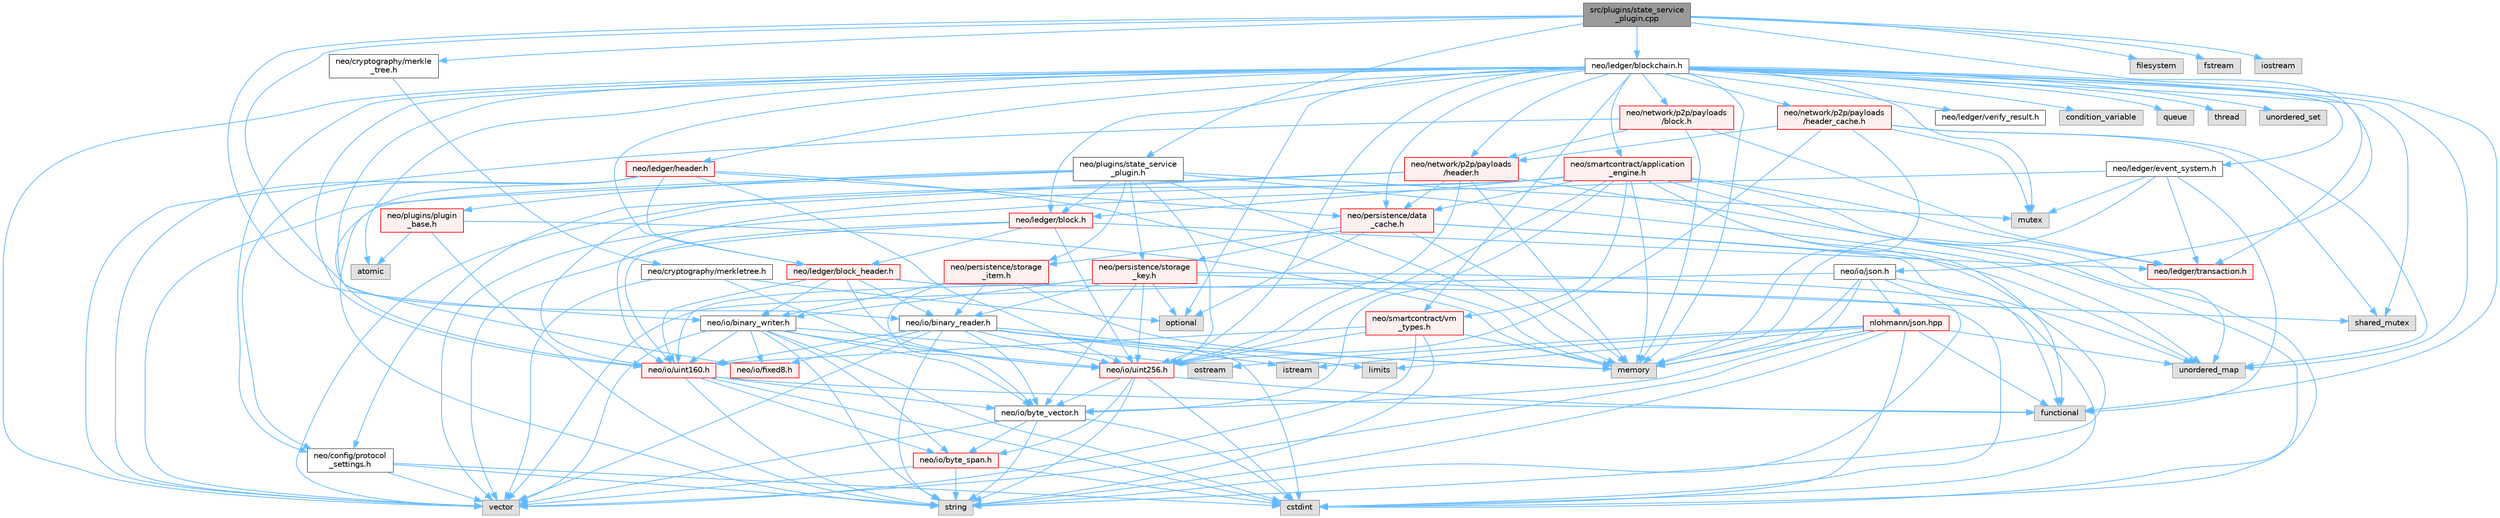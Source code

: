 digraph "src/plugins/state_service_plugin.cpp"
{
 // LATEX_PDF_SIZE
  bgcolor="transparent";
  edge [fontname=Helvetica,fontsize=10,labelfontname=Helvetica,labelfontsize=10];
  node [fontname=Helvetica,fontsize=10,shape=box,height=0.2,width=0.4];
  Node1 [id="Node000001",label="src/plugins/state_service\l_plugin.cpp",height=0.2,width=0.4,color="gray40", fillcolor="grey60", style="filled", fontcolor="black",tooltip=" "];
  Node1 -> Node2 [id="edge1_Node000001_Node000002",color="steelblue1",style="solid",tooltip=" "];
  Node2 [id="Node000002",label="neo/cryptography/merkle\l_tree.h",height=0.2,width=0.4,color="grey40", fillcolor="white", style="filled",URL="$merkle__tree_8h.html",tooltip=" "];
  Node2 -> Node3 [id="edge2_Node000002_Node000003",color="steelblue1",style="solid",tooltip=" "];
  Node3 [id="Node000003",label="neo/cryptography/merkletree.h",height=0.2,width=0.4,color="grey40", fillcolor="white", style="filled",URL="$merkletree_8h.html",tooltip=" "];
  Node3 -> Node4 [id="edge3_Node000003_Node000004",color="steelblue1",style="solid",tooltip=" "];
  Node4 [id="Node000004",label="neo/io/uint256.h",height=0.2,width=0.4,color="red", fillcolor="#FFF0F0", style="filled",URL="$uint256_8h.html",tooltip=" "];
  Node4 -> Node5 [id="edge4_Node000004_Node000005",color="steelblue1",style="solid",tooltip=" "];
  Node5 [id="Node000005",label="neo/io/byte_span.h",height=0.2,width=0.4,color="red", fillcolor="#FFF0F0", style="filled",URL="$io_2byte__span_8h.html",tooltip=" "];
  Node5 -> Node6 [id="edge5_Node000005_Node000006",color="steelblue1",style="solid",tooltip=" "];
  Node6 [id="Node000006",label="cstdint",height=0.2,width=0.4,color="grey60", fillcolor="#E0E0E0", style="filled",tooltip=" "];
  Node5 -> Node9 [id="edge6_Node000005_Node000009",color="steelblue1",style="solid",tooltip=" "];
  Node9 [id="Node000009",label="string",height=0.2,width=0.4,color="grey60", fillcolor="#E0E0E0", style="filled",tooltip=" "];
  Node5 -> Node10 [id="edge7_Node000005_Node000010",color="steelblue1",style="solid",tooltip=" "];
  Node10 [id="Node000010",label="vector",height=0.2,width=0.4,color="grey60", fillcolor="#E0E0E0", style="filled",tooltip=" "];
  Node4 -> Node11 [id="edge8_Node000004_Node000011",color="steelblue1",style="solid",tooltip=" "];
  Node11 [id="Node000011",label="neo/io/byte_vector.h",height=0.2,width=0.4,color="grey40", fillcolor="white", style="filled",URL="$io_2byte__vector_8h.html",tooltip=" "];
  Node11 -> Node5 [id="edge9_Node000011_Node000005",color="steelblue1",style="solid",tooltip=" "];
  Node11 -> Node6 [id="edge10_Node000011_Node000006",color="steelblue1",style="solid",tooltip=" "];
  Node11 -> Node9 [id="edge11_Node000011_Node000009",color="steelblue1",style="solid",tooltip=" "];
  Node11 -> Node10 [id="edge12_Node000011_Node000010",color="steelblue1",style="solid",tooltip=" "];
  Node4 -> Node6 [id="edge13_Node000004_Node000006",color="steelblue1",style="solid",tooltip=" "];
  Node4 -> Node16 [id="edge14_Node000004_Node000016",color="steelblue1",style="solid",tooltip=" "];
  Node16 [id="Node000016",label="functional",height=0.2,width=0.4,color="grey60", fillcolor="#E0E0E0", style="filled",tooltip=" "];
  Node4 -> Node9 [id="edge15_Node000004_Node000009",color="steelblue1",style="solid",tooltip=" "];
  Node3 -> Node17 [id="edge16_Node000003_Node000017",color="steelblue1",style="solid",tooltip=" "];
  Node17 [id="Node000017",label="optional",height=0.2,width=0.4,color="grey60", fillcolor="#E0E0E0", style="filled",tooltip=" "];
  Node3 -> Node10 [id="edge17_Node000003_Node000010",color="steelblue1",style="solid",tooltip=" "];
  Node1 -> Node18 [id="edge18_Node000001_Node000018",color="steelblue1",style="solid",tooltip=" "];
  Node18 [id="Node000018",label="neo/io/binary_reader.h",height=0.2,width=0.4,color="grey40", fillcolor="white", style="filled",URL="$binary__reader_8h.html",tooltip=" "];
  Node18 -> Node11 [id="edge19_Node000018_Node000011",color="steelblue1",style="solid",tooltip=" "];
  Node18 -> Node19 [id="edge20_Node000018_Node000019",color="steelblue1",style="solid",tooltip=" "];
  Node19 [id="Node000019",label="neo/io/fixed8.h",height=0.2,width=0.4,color="red", fillcolor="#FFF0F0", style="filled",URL="$io_2fixed8_8h.html",tooltip=" "];
  Node18 -> Node22 [id="edge21_Node000018_Node000022",color="steelblue1",style="solid",tooltip=" "];
  Node22 [id="Node000022",label="neo/io/uint160.h",height=0.2,width=0.4,color="red", fillcolor="#FFF0F0", style="filled",URL="$uint160_8h.html",tooltip=" "];
  Node22 -> Node5 [id="edge22_Node000022_Node000005",color="steelblue1",style="solid",tooltip=" "];
  Node22 -> Node11 [id="edge23_Node000022_Node000011",color="steelblue1",style="solid",tooltip=" "];
  Node22 -> Node6 [id="edge24_Node000022_Node000006",color="steelblue1",style="solid",tooltip=" "];
  Node22 -> Node16 [id="edge25_Node000022_Node000016",color="steelblue1",style="solid",tooltip=" "];
  Node22 -> Node9 [id="edge26_Node000022_Node000009",color="steelblue1",style="solid",tooltip=" "];
  Node18 -> Node4 [id="edge27_Node000018_Node000004",color="steelblue1",style="solid",tooltip=" "];
  Node18 -> Node6 [id="edge28_Node000018_Node000006",color="steelblue1",style="solid",tooltip=" "];
  Node18 -> Node23 [id="edge29_Node000018_Node000023",color="steelblue1",style="solid",tooltip=" "];
  Node23 [id="Node000023",label="istream",height=0.2,width=0.4,color="grey60", fillcolor="#E0E0E0", style="filled",tooltip=" "];
  Node18 -> Node21 [id="edge30_Node000018_Node000021",color="steelblue1",style="solid",tooltip=" "];
  Node21 [id="Node000021",label="limits",height=0.2,width=0.4,color="grey60", fillcolor="#E0E0E0", style="filled",tooltip=" "];
  Node18 -> Node13 [id="edge31_Node000018_Node000013",color="steelblue1",style="solid",tooltip=" "];
  Node13 [id="Node000013",label="memory",height=0.2,width=0.4,color="grey60", fillcolor="#E0E0E0", style="filled",tooltip=" "];
  Node18 -> Node9 [id="edge32_Node000018_Node000009",color="steelblue1",style="solid",tooltip=" "];
  Node18 -> Node10 [id="edge33_Node000018_Node000010",color="steelblue1",style="solid",tooltip=" "];
  Node1 -> Node24 [id="edge34_Node000001_Node000024",color="steelblue1",style="solid",tooltip=" "];
  Node24 [id="Node000024",label="neo/io/binary_writer.h",height=0.2,width=0.4,color="grey40", fillcolor="white", style="filled",URL="$binary__writer_8h.html",tooltip=" "];
  Node24 -> Node5 [id="edge35_Node000024_Node000005",color="steelblue1",style="solid",tooltip=" "];
  Node24 -> Node11 [id="edge36_Node000024_Node000011",color="steelblue1",style="solid",tooltip=" "];
  Node24 -> Node19 [id="edge37_Node000024_Node000019",color="steelblue1",style="solid",tooltip=" "];
  Node24 -> Node22 [id="edge38_Node000024_Node000022",color="steelblue1",style="solid",tooltip=" "];
  Node24 -> Node4 [id="edge39_Node000024_Node000004",color="steelblue1",style="solid",tooltip=" "];
  Node24 -> Node6 [id="edge40_Node000024_Node000006",color="steelblue1",style="solid",tooltip=" "];
  Node24 -> Node25 [id="edge41_Node000024_Node000025",color="steelblue1",style="solid",tooltip=" "];
  Node25 [id="Node000025",label="ostream",height=0.2,width=0.4,color="grey60", fillcolor="#E0E0E0", style="filled",tooltip=" "];
  Node24 -> Node9 [id="edge42_Node000024_Node000009",color="steelblue1",style="solid",tooltip=" "];
  Node24 -> Node10 [id="edge43_Node000024_Node000010",color="steelblue1",style="solid",tooltip=" "];
  Node1 -> Node26 [id="edge44_Node000001_Node000026",color="steelblue1",style="solid",tooltip=" "];
  Node26 [id="Node000026",label="neo/io/json.h",height=0.2,width=0.4,color="grey40", fillcolor="white", style="filled",URL="$io_2json_8h.html",tooltip=" "];
  Node26 -> Node11 [id="edge45_Node000026_Node000011",color="steelblue1",style="solid",tooltip=" "];
  Node26 -> Node13 [id="edge46_Node000026_Node000013",color="steelblue1",style="solid",tooltip=" "];
  Node26 -> Node27 [id="edge47_Node000026_Node000027",color="steelblue1",style="solid",tooltip=" "];
  Node27 [id="Node000027",label="nlohmann/json.hpp",height=0.2,width=0.4,color="red", fillcolor="#FFF0F0", style="filled",URL="$json_8hpp.html",tooltip=" "];
  Node27 -> Node16 [id="edge48_Node000027_Node000016",color="steelblue1",style="solid",tooltip=" "];
  Node27 -> Node13 [id="edge49_Node000027_Node000013",color="steelblue1",style="solid",tooltip=" "];
  Node27 -> Node9 [id="edge50_Node000027_Node000009",color="steelblue1",style="solid",tooltip=" "];
  Node27 -> Node10 [id="edge51_Node000027_Node000010",color="steelblue1",style="solid",tooltip=" "];
  Node27 -> Node37 [id="edge52_Node000027_Node000037",color="steelblue1",style="solid",tooltip=" "];
  Node37 [id="Node000037",label="unordered_map",height=0.2,width=0.4,color="grey60", fillcolor="#E0E0E0", style="filled",tooltip=" "];
  Node27 -> Node6 [id="edge53_Node000027_Node000006",color="steelblue1",style="solid",tooltip=" "];
  Node27 -> Node21 [id="edge54_Node000027_Node000021",color="steelblue1",style="solid",tooltip=" "];
  Node27 -> Node23 [id="edge55_Node000027_Node000023",color="steelblue1",style="solid",tooltip=" "];
  Node27 -> Node25 [id="edge56_Node000027_Node000025",color="steelblue1",style="solid",tooltip=" "];
  Node26 -> Node9 [id="edge57_Node000026_Node000009",color="steelblue1",style="solid",tooltip=" "];
  Node26 -> Node37 [id="edge58_Node000026_Node000037",color="steelblue1",style="solid",tooltip=" "];
  Node26 -> Node10 [id="edge59_Node000026_Node000010",color="steelblue1",style="solid",tooltip=" "];
  Node1 -> Node50 [id="edge60_Node000001_Node000050",color="steelblue1",style="solid",tooltip=" "];
  Node50 [id="Node000050",label="neo/ledger/blockchain.h",height=0.2,width=0.4,color="grey40", fillcolor="white", style="filled",URL="$blockchain_8h.html",tooltip=" "];
  Node50 -> Node51 [id="edge61_Node000050_Node000051",color="steelblue1",style="solid",tooltip=" "];
  Node51 [id="Node000051",label="neo/ledger/block.h",height=0.2,width=0.4,color="red", fillcolor="#FFF0F0", style="filled",URL="$ledger_2block_8h.html",tooltip=" "];
  Node51 -> Node22 [id="edge62_Node000051_Node000022",color="steelblue1",style="solid",tooltip=" "];
  Node51 -> Node4 [id="edge63_Node000051_Node000004",color="steelblue1",style="solid",tooltip=" "];
  Node51 -> Node52 [id="edge64_Node000051_Node000052",color="steelblue1",style="solid",tooltip=" "];
  Node52 [id="Node000052",label="neo/ledger/block_header.h",height=0.2,width=0.4,color="red", fillcolor="#FFF0F0", style="filled",URL="$block__header_8h.html",tooltip=" "];
  Node52 -> Node18 [id="edge65_Node000052_Node000018",color="steelblue1",style="solid",tooltip=" "];
  Node52 -> Node24 [id="edge66_Node000052_Node000024",color="steelblue1",style="solid",tooltip=" "];
  Node52 -> Node22 [id="edge67_Node000052_Node000022",color="steelblue1",style="solid",tooltip=" "];
  Node52 -> Node4 [id="edge68_Node000052_Node000004",color="steelblue1",style="solid",tooltip=" "];
  Node52 -> Node6 [id="edge69_Node000052_Node000006",color="steelblue1",style="solid",tooltip=" "];
  Node51 -> Node55 [id="edge70_Node000051_Node000055",color="steelblue1",style="solid",tooltip=" "];
  Node55 [id="Node000055",label="neo/ledger/transaction.h",height=0.2,width=0.4,color="red", fillcolor="#FFF0F0", style="filled",URL="$ledger_2transaction_8h.html",tooltip=" "];
  Node51 -> Node10 [id="edge71_Node000051_Node000010",color="steelblue1",style="solid",tooltip=" "];
  Node50 -> Node52 [id="edge72_Node000050_Node000052",color="steelblue1",style="solid",tooltip=" "];
  Node50 -> Node70 [id="edge73_Node000050_Node000070",color="steelblue1",style="solid",tooltip=" "];
  Node70 [id="Node000070",label="neo/ledger/event_system.h",height=0.2,width=0.4,color="grey40", fillcolor="white", style="filled",URL="$event__system_8h.html",tooltip=" "];
  Node70 -> Node16 [id="edge74_Node000070_Node000016",color="steelblue1",style="solid",tooltip=" "];
  Node70 -> Node13 [id="edge75_Node000070_Node000013",color="steelblue1",style="solid",tooltip=" "];
  Node70 -> Node71 [id="edge76_Node000070_Node000071",color="steelblue1",style="solid",tooltip=" "];
  Node71 [id="Node000071",label="mutex",height=0.2,width=0.4,color="grey60", fillcolor="#E0E0E0", style="filled",tooltip=" "];
  Node70 -> Node10 [id="edge77_Node000070_Node000010",color="steelblue1",style="solid",tooltip=" "];
  Node70 -> Node55 [id="edge78_Node000070_Node000055",color="steelblue1",style="solid",tooltip=" "];
  Node50 -> Node72 [id="edge79_Node000050_Node000072",color="steelblue1",style="solid",tooltip=" "];
  Node72 [id="Node000072",label="neo/ledger/header.h",height=0.2,width=0.4,color="red", fillcolor="#FFF0F0", style="filled",URL="$ledger_2header_8h.html",tooltip=" "];
  Node72 -> Node73 [id="edge80_Node000072_Node000073",color="steelblue1",style="solid",tooltip=" "];
  Node73 [id="Node000073",label="neo/config/protocol\l_settings.h",height=0.2,width=0.4,color="grey40", fillcolor="white", style="filled",URL="$config_2protocol__settings_8h.html",tooltip=" "];
  Node73 -> Node6 [id="edge81_Node000073_Node000006",color="steelblue1",style="solid",tooltip=" "];
  Node73 -> Node9 [id="edge82_Node000073_Node000009",color="steelblue1",style="solid",tooltip=" "];
  Node73 -> Node10 [id="edge83_Node000073_Node000010",color="steelblue1",style="solid",tooltip=" "];
  Node72 -> Node22 [id="edge84_Node000072_Node000022",color="steelblue1",style="solid",tooltip=" "];
  Node72 -> Node4 [id="edge85_Node000072_Node000004",color="steelblue1",style="solid",tooltip=" "];
  Node72 -> Node52 [id="edge86_Node000072_Node000052",color="steelblue1",style="solid",tooltip=" "];
  Node72 -> Node74 [id="edge87_Node000072_Node000074",color="steelblue1",style="solid",tooltip=" "];
  Node74 [id="Node000074",label="neo/persistence/data\l_cache.h",height=0.2,width=0.4,color="red", fillcolor="#FFF0F0", style="filled",URL="$data__cache_8h.html",tooltip=" "];
  Node74 -> Node76 [id="edge88_Node000074_Node000076",color="steelblue1",style="solid",tooltip=" "];
  Node76 [id="Node000076",label="neo/persistence/storage\l_item.h",height=0.2,width=0.4,color="red", fillcolor="#FFF0F0", style="filled",URL="$persistence_2storage__item_8h.html",tooltip=" "];
  Node76 -> Node18 [id="edge89_Node000076_Node000018",color="steelblue1",style="solid",tooltip=" "];
  Node76 -> Node24 [id="edge90_Node000076_Node000024",color="steelblue1",style="solid",tooltip=" "];
  Node76 -> Node11 [id="edge91_Node000076_Node000011",color="steelblue1",style="solid",tooltip=" "];
  Node76 -> Node13 [id="edge92_Node000076_Node000013",color="steelblue1",style="solid",tooltip=" "];
  Node74 -> Node82 [id="edge93_Node000074_Node000082",color="steelblue1",style="solid",tooltip=" "];
  Node82 [id="Node000082",label="neo/persistence/storage\l_key.h",height=0.2,width=0.4,color="red", fillcolor="#FFF0F0", style="filled",URL="$persistence_2storage__key_8h.html",tooltip=" "];
  Node82 -> Node18 [id="edge94_Node000082_Node000018",color="steelblue1",style="solid",tooltip=" "];
  Node82 -> Node24 [id="edge95_Node000082_Node000024",color="steelblue1",style="solid",tooltip=" "];
  Node82 -> Node11 [id="edge96_Node000082_Node000011",color="steelblue1",style="solid",tooltip=" "];
  Node82 -> Node22 [id="edge97_Node000082_Node000022",color="steelblue1",style="solid",tooltip=" "];
  Node82 -> Node4 [id="edge98_Node000082_Node000004",color="steelblue1",style="solid",tooltip=" "];
  Node82 -> Node6 [id="edge99_Node000082_Node000006",color="steelblue1",style="solid",tooltip=" "];
  Node82 -> Node17 [id="edge100_Node000082_Node000017",color="steelblue1",style="solid",tooltip=" "];
  Node82 -> Node83 [id="edge101_Node000082_Node000083",color="steelblue1",style="solid",tooltip=" "];
  Node83 [id="Node000083",label="shared_mutex",height=0.2,width=0.4,color="grey60", fillcolor="#E0E0E0", style="filled",tooltip=" "];
  Node74 -> Node16 [id="edge102_Node000074_Node000016",color="steelblue1",style="solid",tooltip=" "];
  Node74 -> Node13 [id="edge103_Node000074_Node000013",color="steelblue1",style="solid",tooltip=" "];
  Node74 -> Node17 [id="edge104_Node000074_Node000017",color="steelblue1",style="solid",tooltip=" "];
  Node74 -> Node37 [id="edge105_Node000074_Node000037",color="steelblue1",style="solid",tooltip=" "];
  Node72 -> Node13 [id="edge106_Node000072_Node000013",color="steelblue1",style="solid",tooltip=" "];
  Node72 -> Node10 [id="edge107_Node000072_Node000010",color="steelblue1",style="solid",tooltip=" "];
  Node50 -> Node55 [id="edge108_Node000050_Node000055",color="steelblue1",style="solid",tooltip=" "];
  Node50 -> Node86 [id="edge109_Node000050_Node000086",color="steelblue1",style="solid",tooltip=" "];
  Node86 [id="Node000086",label="neo/network/p2p/payloads\l/block.h",height=0.2,width=0.4,color="red", fillcolor="#FFF0F0", style="filled",URL="$network_2p2p_2payloads_2block_8h.html",tooltip=" "];
  Node86 -> Node55 [id="edge110_Node000086_Node000055",color="steelblue1",style="solid",tooltip=" "];
  Node86 -> Node87 [id="edge111_Node000086_Node000087",color="steelblue1",style="solid",tooltip=" "];
  Node87 [id="Node000087",label="neo/network/p2p/payloads\l/header.h",height=0.2,width=0.4,color="red", fillcolor="#FFF0F0", style="filled",URL="$network_2p2p_2payloads_2header_8h.html",tooltip=" "];
  Node87 -> Node73 [id="edge112_Node000087_Node000073",color="steelblue1",style="solid",tooltip=" "];
  Node87 -> Node22 [id="edge113_Node000087_Node000022",color="steelblue1",style="solid",tooltip=" "];
  Node87 -> Node4 [id="edge114_Node000087_Node000004",color="steelblue1",style="solid",tooltip=" "];
  Node87 -> Node74 [id="edge115_Node000087_Node000074",color="steelblue1",style="solid",tooltip=" "];
  Node87 -> Node6 [id="edge116_Node000087_Node000006",color="steelblue1",style="solid",tooltip=" "];
  Node87 -> Node13 [id="edge117_Node000087_Node000013",color="steelblue1",style="solid",tooltip=" "];
  Node86 -> Node13 [id="edge118_Node000086_Node000013",color="steelblue1",style="solid",tooltip=" "];
  Node86 -> Node10 [id="edge119_Node000086_Node000010",color="steelblue1",style="solid",tooltip=" "];
  Node50 -> Node87 [id="edge120_Node000050_Node000087",color="steelblue1",style="solid",tooltip=" "];
  Node50 -> Node88 [id="edge121_Node000050_Node000088",color="steelblue1",style="solid",tooltip=" "];
  Node88 [id="Node000088",label="neo/network/p2p/payloads\l/header_cache.h",height=0.2,width=0.4,color="red", fillcolor="#FFF0F0", style="filled",URL="$network_2p2p_2payloads_2header__cache_8h.html",tooltip=" "];
  Node88 -> Node4 [id="edge122_Node000088_Node000004",color="steelblue1",style="solid",tooltip=" "];
  Node88 -> Node87 [id="edge123_Node000088_Node000087",color="steelblue1",style="solid",tooltip=" "];
  Node88 -> Node13 [id="edge124_Node000088_Node000013",color="steelblue1",style="solid",tooltip=" "];
  Node88 -> Node71 [id="edge125_Node000088_Node000071",color="steelblue1",style="solid",tooltip=" "];
  Node88 -> Node83 [id="edge126_Node000088_Node000083",color="steelblue1",style="solid",tooltip=" "];
  Node88 -> Node37 [id="edge127_Node000088_Node000037",color="steelblue1",style="solid",tooltip=" "];
  Node50 -> Node73 [id="edge128_Node000050_Node000073",color="steelblue1",style="solid",tooltip=" "];
  Node50 -> Node19 [id="edge129_Node000050_Node000019",color="steelblue1",style="solid",tooltip=" "];
  Node50 -> Node22 [id="edge130_Node000050_Node000022",color="steelblue1",style="solid",tooltip=" "];
  Node50 -> Node4 [id="edge131_Node000050_Node000004",color="steelblue1",style="solid",tooltip=" "];
  Node50 -> Node90 [id="edge132_Node000050_Node000090",color="steelblue1",style="solid",tooltip=" "];
  Node90 [id="Node000090",label="neo/ledger/verify_result.h",height=0.2,width=0.4,color="grey40", fillcolor="white", style="filled",URL="$verify__result_8h.html",tooltip=" "];
  Node50 -> Node74 [id="edge133_Node000050_Node000074",color="steelblue1",style="solid",tooltip=" "];
  Node50 -> Node91 [id="edge134_Node000050_Node000091",color="steelblue1",style="solid",tooltip=" "];
  Node91 [id="Node000091",label="neo/smartcontract/application\l_engine.h",height=0.2,width=0.4,color="red", fillcolor="#FFF0F0", style="filled",URL="$application__engine_8h.html",tooltip=" "];
  Node91 -> Node11 [id="edge135_Node000091_Node000011",color="steelblue1",style="solid",tooltip=" "];
  Node91 -> Node22 [id="edge136_Node000091_Node000022",color="steelblue1",style="solid",tooltip=" "];
  Node91 -> Node4 [id="edge137_Node000091_Node000004",color="steelblue1",style="solid",tooltip=" "];
  Node91 -> Node51 [id="edge138_Node000091_Node000051",color="steelblue1",style="solid",tooltip=" "];
  Node91 -> Node55 [id="edge139_Node000091_Node000055",color="steelblue1",style="solid",tooltip=" "];
  Node91 -> Node74 [id="edge140_Node000091_Node000074",color="steelblue1",style="solid",tooltip=" "];
  Node91 -> Node112 [id="edge141_Node000091_Node000112",color="steelblue1",style="solid",tooltip=" "];
  Node112 [id="Node000112",label="neo/smartcontract/vm\l_types.h",height=0.2,width=0.4,color="red", fillcolor="#FFF0F0", style="filled",URL="$vm__types_8h.html",tooltip=" "];
  Node112 -> Node22 [id="edge142_Node000112_Node000022",color="steelblue1",style="solid",tooltip=" "];
  Node112 -> Node4 [id="edge143_Node000112_Node000004",color="steelblue1",style="solid",tooltip=" "];
  Node112 -> Node13 [id="edge144_Node000112_Node000013",color="steelblue1",style="solid",tooltip=" "];
  Node112 -> Node9 [id="edge145_Node000112_Node000009",color="steelblue1",style="solid",tooltip=" "];
  Node112 -> Node10 [id="edge146_Node000112_Node000010",color="steelblue1",style="solid",tooltip=" "];
  Node91 -> Node6 [id="edge147_Node000091_Node000006",color="steelblue1",style="solid",tooltip=" "];
  Node91 -> Node16 [id="edge148_Node000091_Node000016",color="steelblue1",style="solid",tooltip=" "];
  Node91 -> Node13 [id="edge149_Node000091_Node000013",color="steelblue1",style="solid",tooltip=" "];
  Node91 -> Node9 [id="edge150_Node000091_Node000009",color="steelblue1",style="solid",tooltip=" "];
  Node91 -> Node37 [id="edge151_Node000091_Node000037",color="steelblue1",style="solid",tooltip=" "];
  Node91 -> Node10 [id="edge152_Node000091_Node000010",color="steelblue1",style="solid",tooltip=" "];
  Node50 -> Node112 [id="edge153_Node000050_Node000112",color="steelblue1",style="solid",tooltip=" "];
  Node50 -> Node113 [id="edge154_Node000050_Node000113",color="steelblue1",style="solid",tooltip=" "];
  Node113 [id="Node000113",label="atomic",height=0.2,width=0.4,color="grey60", fillcolor="#E0E0E0", style="filled",tooltip=" "];
  Node50 -> Node114 [id="edge155_Node000050_Node000114",color="steelblue1",style="solid",tooltip=" "];
  Node114 [id="Node000114",label="condition_variable",height=0.2,width=0.4,color="grey60", fillcolor="#E0E0E0", style="filled",tooltip=" "];
  Node50 -> Node16 [id="edge156_Node000050_Node000016",color="steelblue1",style="solid",tooltip=" "];
  Node50 -> Node13 [id="edge157_Node000050_Node000013",color="steelblue1",style="solid",tooltip=" "];
  Node50 -> Node71 [id="edge158_Node000050_Node000071",color="steelblue1",style="solid",tooltip=" "];
  Node50 -> Node17 [id="edge159_Node000050_Node000017",color="steelblue1",style="solid",tooltip=" "];
  Node50 -> Node115 [id="edge160_Node000050_Node000115",color="steelblue1",style="solid",tooltip=" "];
  Node115 [id="Node000115",label="queue",height=0.2,width=0.4,color="grey60", fillcolor="#E0E0E0", style="filled",tooltip=" "];
  Node50 -> Node83 [id="edge161_Node000050_Node000083",color="steelblue1",style="solid",tooltip=" "];
  Node50 -> Node116 [id="edge162_Node000050_Node000116",color="steelblue1",style="solid",tooltip=" "];
  Node116 [id="Node000116",label="thread",height=0.2,width=0.4,color="grey60", fillcolor="#E0E0E0", style="filled",tooltip=" "];
  Node50 -> Node37 [id="edge163_Node000050_Node000037",color="steelblue1",style="solid",tooltip=" "];
  Node50 -> Node109 [id="edge164_Node000050_Node000109",color="steelblue1",style="solid",tooltip=" "];
  Node109 [id="Node000109",label="unordered_set",height=0.2,width=0.4,color="grey60", fillcolor="#E0E0E0", style="filled",tooltip=" "];
  Node50 -> Node10 [id="edge165_Node000050_Node000010",color="steelblue1",style="solid",tooltip=" "];
  Node1 -> Node117 [id="edge166_Node000001_Node000117",color="steelblue1",style="solid",tooltip=" "];
  Node117 [id="Node000117",label="neo/plugins/state_service\l_plugin.h",height=0.2,width=0.4,color="grey40", fillcolor="white", style="filled",URL="$state__service__plugin_8h.html",tooltip=" "];
  Node117 -> Node4 [id="edge167_Node000117_Node000004",color="steelblue1",style="solid",tooltip=" "];
  Node117 -> Node51 [id="edge168_Node000117_Node000051",color="steelblue1",style="solid",tooltip=" "];
  Node117 -> Node76 [id="edge169_Node000117_Node000076",color="steelblue1",style="solid",tooltip=" "];
  Node117 -> Node82 [id="edge170_Node000117_Node000082",color="steelblue1",style="solid",tooltip=" "];
  Node117 -> Node118 [id="edge171_Node000117_Node000118",color="steelblue1",style="solid",tooltip=" "];
  Node118 [id="Node000118",label="neo/plugins/plugin\l_base.h",height=0.2,width=0.4,color="red", fillcolor="#FFF0F0", style="filled",URL="$plugin__base_8h.html",tooltip=" "];
  Node118 -> Node113 [id="edge172_Node000118_Node000113",color="steelblue1",style="solid",tooltip=" "];
  Node118 -> Node13 [id="edge173_Node000118_Node000013",color="steelblue1",style="solid",tooltip=" "];
  Node118 -> Node9 [id="edge174_Node000118_Node000009",color="steelblue1",style="solid",tooltip=" "];
  Node117 -> Node13 [id="edge175_Node000117_Node000013",color="steelblue1",style="solid",tooltip=" "];
  Node117 -> Node71 [id="edge176_Node000117_Node000071",color="steelblue1",style="solid",tooltip=" "];
  Node117 -> Node9 [id="edge177_Node000117_Node000009",color="steelblue1",style="solid",tooltip=" "];
  Node117 -> Node37 [id="edge178_Node000117_Node000037",color="steelblue1",style="solid",tooltip=" "];
  Node117 -> Node10 [id="edge179_Node000117_Node000010",color="steelblue1",style="solid",tooltip=" "];
  Node1 -> Node178 [id="edge180_Node000001_Node000178",color="steelblue1",style="solid",tooltip=" "];
  Node178 [id="Node000178",label="filesystem",height=0.2,width=0.4,color="grey60", fillcolor="#E0E0E0", style="filled",tooltip=" "];
  Node1 -> Node179 [id="edge181_Node000001_Node000179",color="steelblue1",style="solid",tooltip=" "];
  Node179 [id="Node000179",label="fstream",height=0.2,width=0.4,color="grey60", fillcolor="#E0E0E0", style="filled",tooltip=" "];
  Node1 -> Node147 [id="edge182_Node000001_Node000147",color="steelblue1",style="solid",tooltip=" "];
  Node147 [id="Node000147",label="iostream",height=0.2,width=0.4,color="grey60", fillcolor="#E0E0E0", style="filled",tooltip=" "];
}
